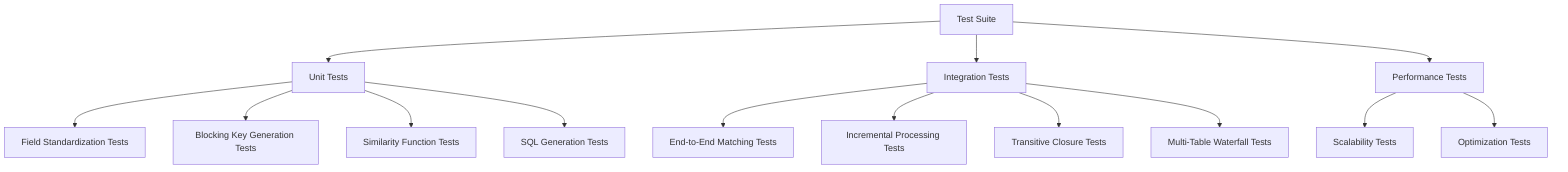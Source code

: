 graph TD
    A[Test Suite] --> B[Unit Tests]
    A --> C[Integration Tests]
    A --> D[Performance Tests]
    B --> B1[Field Standardization Tests]
    B --> B2[Blocking Key Generation Tests]
    B --> B3[Similarity Function Tests]
    B --> B4[SQL Generation Tests]
    C --> C1[End-to-End Matching Tests]
    C --> C2[Incremental Processing Tests]
    C --> C3[Transitive Closure Tests]
    C --> C4[Multi-Table Waterfall Tests]
    D --> D1[Scalability Tests]
    D --> D2[Optimization Tests]